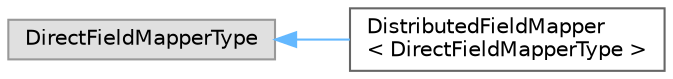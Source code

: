 digraph "Graphical Class Hierarchy"
{
 // LATEX_PDF_SIZE
  bgcolor="transparent";
  edge [fontname=Helvetica,fontsize=10,labelfontname=Helvetica,labelfontsize=10];
  node [fontname=Helvetica,fontsize=10,shape=box,height=0.2,width=0.4];
  rankdir="LR";
  Node0 [id="Node000000",label="DirectFieldMapperType",height=0.2,width=0.4,color="grey60", fillcolor="#E0E0E0", style="filled",tooltip=" "];
  Node0 -> Node1 [id="edge4529_Node000000_Node000001",dir="back",color="steelblue1",style="solid",tooltip=" "];
  Node1 [id="Node000001",label="DistributedFieldMapper\l\< DirectFieldMapperType \>",height=0.2,width=0.4,color="grey40", fillcolor="white", style="filled",URL="$classFoam_1_1DistributedFieldMapper.html",tooltip="A templated field mapper with direct mapping from local or remote quantities."];
}
